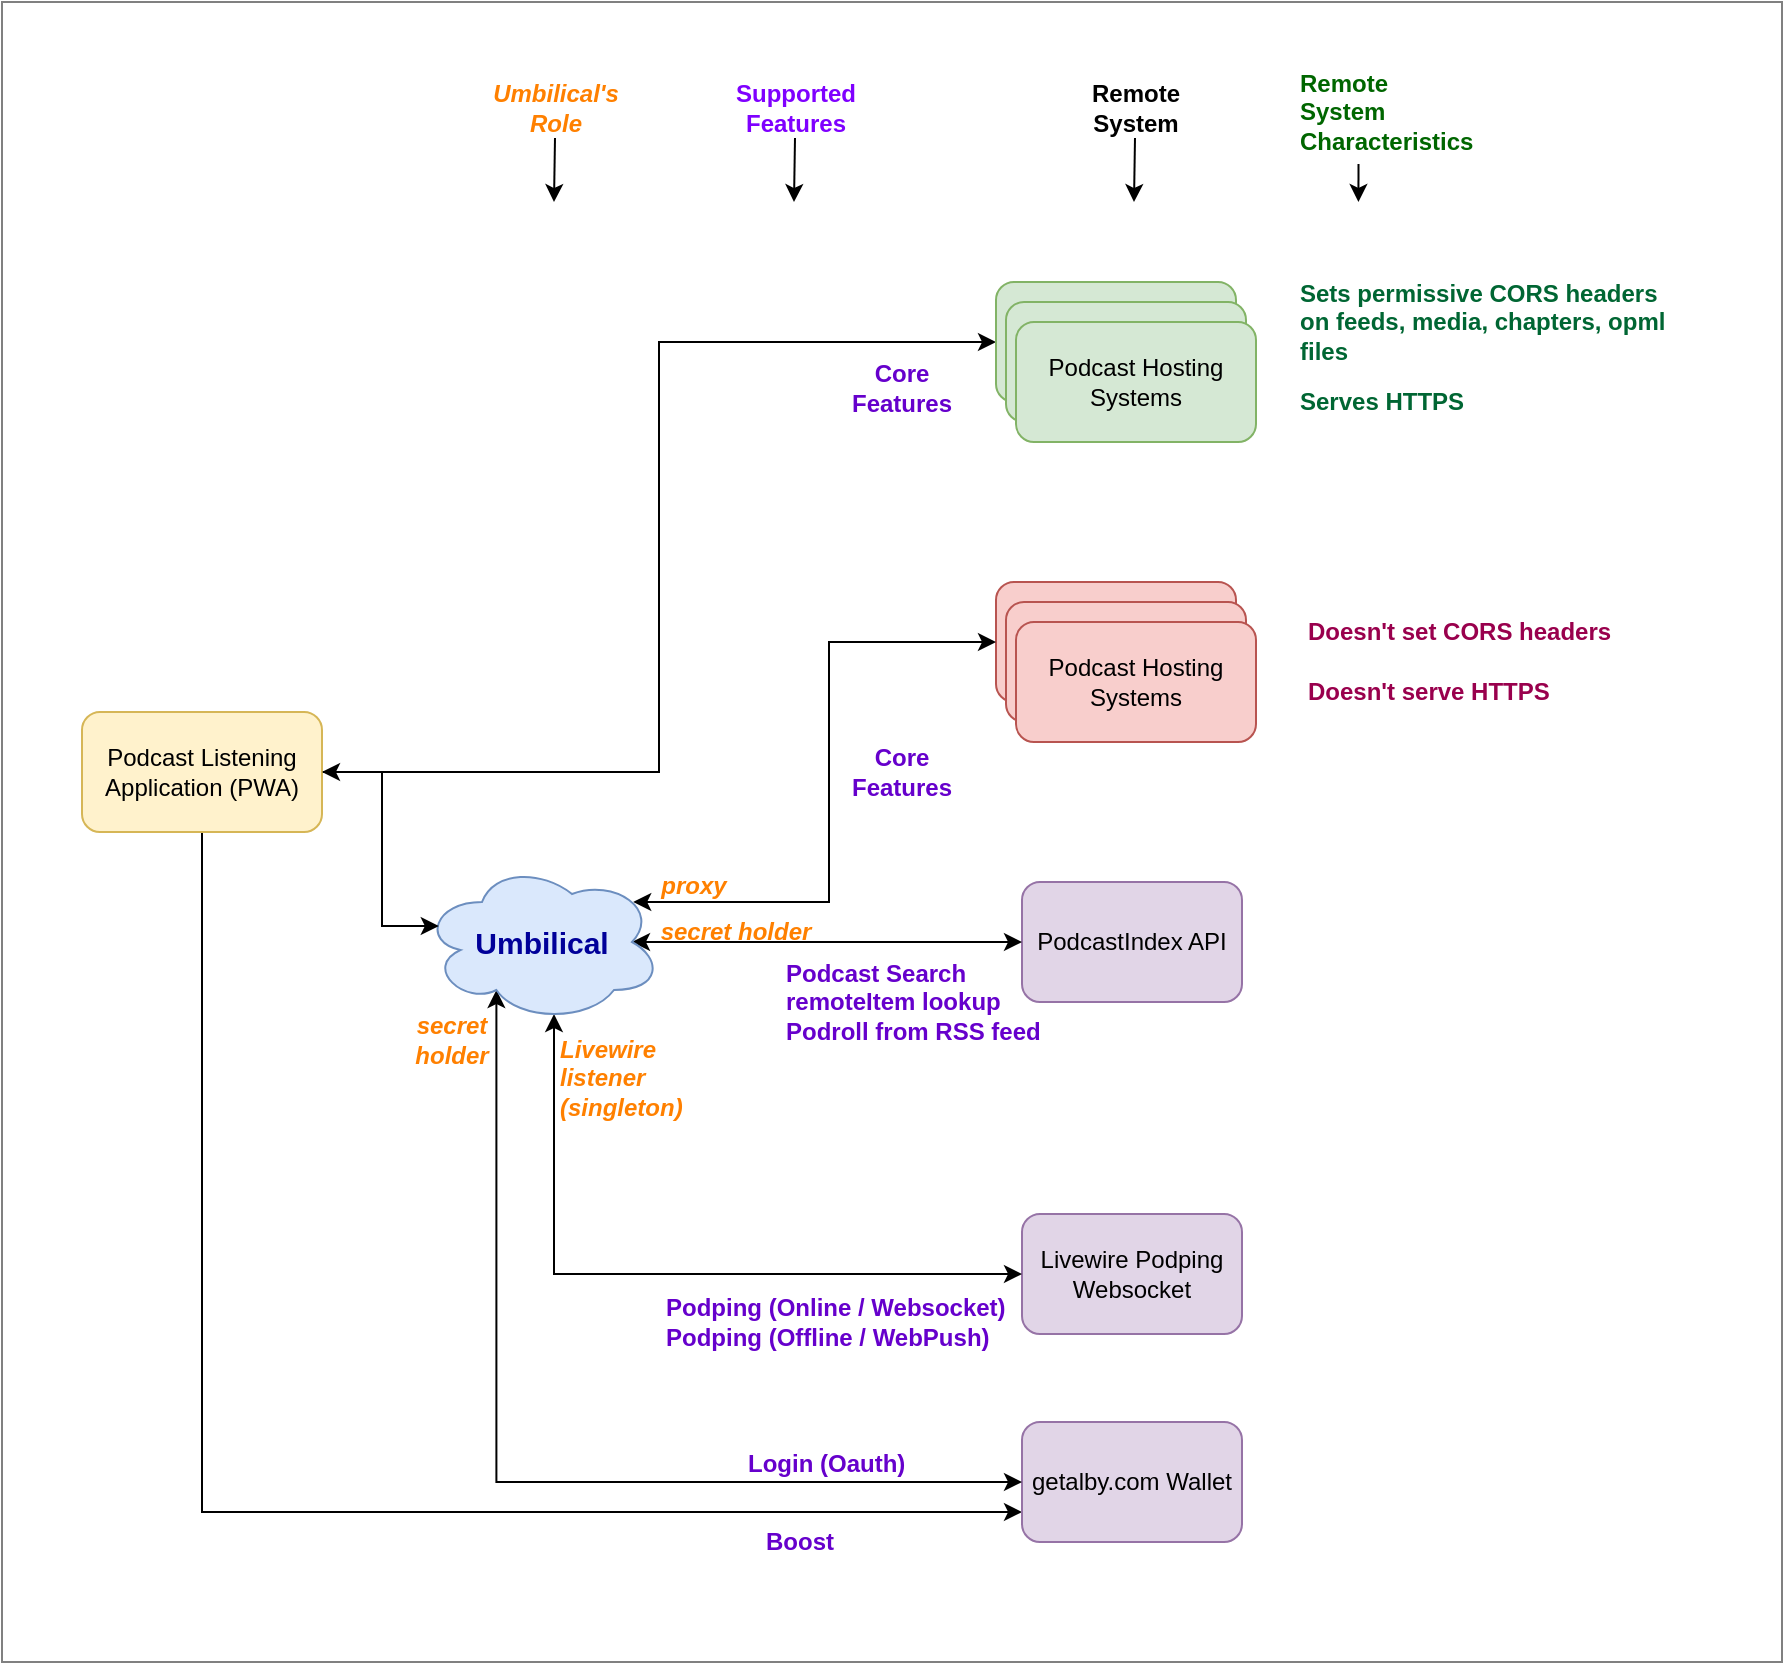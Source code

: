 <mxfile version="24.4.8" type="device">
  <diagram name="Page-1" id="FURyPZnuudoIKSPpISGh">
    <mxGraphModel dx="2304" dy="1889" grid="1" gridSize="10" guides="1" tooltips="1" connect="1" arrows="1" fold="1" page="1" pageScale="1" pageWidth="850" pageHeight="1100" math="0" shadow="0">
      <root>
        <mxCell id="0" />
        <mxCell id="1" parent="0" />
        <mxCell id="-8oyuEoW2l6kJnYILFhX-28" style="edgeStyle=orthogonalEdgeStyle;rounded=0;orthogonalLoop=1;jettySize=auto;html=1;exitX=1;exitY=0.5;exitDx=0;exitDy=0;entryX=0;entryY=0.5;entryDx=0;entryDy=0;" parent="1" source="-8oyuEoW2l6kJnYILFhX-2" target="-8oyuEoW2l6kJnYILFhX-3" edge="1">
          <mxGeometry relative="1" as="geometry" />
        </mxCell>
        <mxCell id="-8oyuEoW2l6kJnYILFhX-51" style="edgeStyle=orthogonalEdgeStyle;rounded=0;orthogonalLoop=1;jettySize=auto;html=1;exitX=0.5;exitY=1;exitDx=0;exitDy=0;entryX=0;entryY=0.75;entryDx=0;entryDy=0;" parent="1" source="-8oyuEoW2l6kJnYILFhX-2" target="-8oyuEoW2l6kJnYILFhX-8" edge="1">
          <mxGeometry relative="1" as="geometry" />
        </mxCell>
        <mxCell id="-8oyuEoW2l6kJnYILFhX-2" value="Podcast Listening Application (PWA)" style="rounded=1;whiteSpace=wrap;html=1;fillColor=#fff2cc;strokeColor=#d6b656;" parent="1" vertex="1">
          <mxGeometry x="60" y="185" width="120" height="60" as="geometry" />
        </mxCell>
        <mxCell id="-8oyuEoW2l6kJnYILFhX-6" value="Podcast Hosting System" style="rounded=1;whiteSpace=wrap;html=1;fillColor=#f8cecc;strokeColor=#b85450;" parent="1" vertex="1">
          <mxGeometry x="517" y="120" width="120" height="60" as="geometry" />
        </mxCell>
        <mxCell id="-8oyuEoW2l6kJnYILFhX-7" value="PodcastIndex API" style="rounded=1;whiteSpace=wrap;html=1;fillColor=#e1d5e7;strokeColor=#9673a6;" parent="1" vertex="1">
          <mxGeometry x="530" y="270" width="110" height="60" as="geometry" />
        </mxCell>
        <mxCell id="-8oyuEoW2l6kJnYILFhX-8" value="getalby.com Wallet" style="rounded=1;whiteSpace=wrap;html=1;fillColor=#e1d5e7;strokeColor=#9673a6;" parent="1" vertex="1">
          <mxGeometry x="530" y="540" width="110" height="60" as="geometry" />
        </mxCell>
        <mxCell id="-8oyuEoW2l6kJnYILFhX-9" value="Livewire Podping Websocket" style="rounded=1;whiteSpace=wrap;html=1;fillColor=#e1d5e7;strokeColor=#9673a6;" parent="1" vertex="1">
          <mxGeometry x="530" y="436" width="110" height="60" as="geometry" />
        </mxCell>
        <mxCell id="-8oyuEoW2l6kJnYILFhX-12" value="&lt;font color=&quot;#99004d&quot;&gt;&lt;b&gt;Doesn&#39;t set CORS headers&lt;/b&gt;&lt;/font&gt;" style="text;html=1;align=left;verticalAlign=middle;whiteSpace=wrap;rounded=0;" parent="1" vertex="1">
          <mxGeometry x="671" y="125" width="180" height="40" as="geometry" />
        </mxCell>
        <mxCell id="-8oyuEoW2l6kJnYILFhX-13" value="&lt;font color=&quot;#99004d&quot;&gt;&lt;b&gt;Doesn&#39;t serve HTTPS&lt;/b&gt;&lt;/font&gt;" style="text;html=1;align=left;verticalAlign=middle;whiteSpace=wrap;rounded=0;" parent="1" vertex="1">
          <mxGeometry x="671" y="160" width="180" height="30" as="geometry" />
        </mxCell>
        <mxCell id="-8oyuEoW2l6kJnYILFhX-14" value="Podcast Hosting System" style="rounded=1;whiteSpace=wrap;html=1;fillColor=#f8cecc;strokeColor=#b85450;" parent="1" vertex="1">
          <mxGeometry x="522" y="130" width="120" height="60" as="geometry" />
        </mxCell>
        <mxCell id="-8oyuEoW2l6kJnYILFhX-15" value="Podcast Hosting Systems" style="rounded=1;whiteSpace=wrap;html=1;fillColor=#f8cecc;strokeColor=#b85450;" parent="1" vertex="1">
          <mxGeometry x="527" y="140" width="120" height="60" as="geometry" />
        </mxCell>
        <mxCell id="-8oyuEoW2l6kJnYILFhX-26" value="" style="group" parent="1" vertex="1" connectable="0">
          <mxGeometry x="397" y="40" width="340" height="80" as="geometry" />
        </mxCell>
        <mxCell id="-8oyuEoW2l6kJnYILFhX-3" value="Podcast Hosting System" style="rounded=1;whiteSpace=wrap;html=1;fillColor=#d5e8d4;strokeColor=#82b366;" parent="-8oyuEoW2l6kJnYILFhX-26" vertex="1">
          <mxGeometry x="120" y="-70" width="120" height="60" as="geometry" />
        </mxCell>
        <mxCell id="-8oyuEoW2l6kJnYILFhX-4" value="Podcast Hosting System" style="rounded=1;whiteSpace=wrap;html=1;fillColor=#d5e8d4;strokeColor=#82b366;" parent="-8oyuEoW2l6kJnYILFhX-26" vertex="1">
          <mxGeometry x="125" y="-60" width="120" height="60" as="geometry" />
        </mxCell>
        <mxCell id="-8oyuEoW2l6kJnYILFhX-5" value="Podcast Hosting Systems" style="rounded=1;whiteSpace=wrap;html=1;fillColor=#d5e8d4;strokeColor=#82b366;" parent="-8oyuEoW2l6kJnYILFhX-26" vertex="1">
          <mxGeometry x="130" y="-50" width="120" height="60" as="geometry" />
        </mxCell>
        <mxCell id="-8oyuEoW2l6kJnYILFhX-10" value="&lt;font color=&quot;#006633&quot;&gt;&lt;b&gt;Sets permissive CORS headers on feeds, media, chapters, opml files&lt;/b&gt;&lt;/font&gt;" style="text;html=1;align=left;verticalAlign=middle;whiteSpace=wrap;rounded=0;" parent="-8oyuEoW2l6kJnYILFhX-26" vertex="1">
          <mxGeometry x="270" y="-70" width="190" height="40" as="geometry" />
        </mxCell>
        <mxCell id="-8oyuEoW2l6kJnYILFhX-11" value="&lt;b&gt;&lt;font color=&quot;#006633&quot;&gt;Serves HTTPS&lt;/font&gt;&lt;/b&gt;" style="text;html=1;align=left;verticalAlign=middle;whiteSpace=wrap;rounded=0;" parent="-8oyuEoW2l6kJnYILFhX-26" vertex="1">
          <mxGeometry x="270" y="-30" width="180" height="40" as="geometry" />
        </mxCell>
        <mxCell id="-8oyuEoW2l6kJnYILFhX-31" style="edgeStyle=orthogonalEdgeStyle;rounded=0;orthogonalLoop=1;jettySize=auto;html=1;exitX=0.88;exitY=0.25;exitDx=0;exitDy=0;exitPerimeter=0;entryX=0;entryY=0.5;entryDx=0;entryDy=0;startArrow=classic;startFill=1;" parent="1" source="-8oyuEoW2l6kJnYILFhX-30" target="-8oyuEoW2l6kJnYILFhX-6" edge="1">
          <mxGeometry relative="1" as="geometry" />
        </mxCell>
        <mxCell id="-8oyuEoW2l6kJnYILFhX-34" style="edgeStyle=orthogonalEdgeStyle;rounded=0;orthogonalLoop=1;jettySize=auto;html=1;exitX=0.875;exitY=0.5;exitDx=0;exitDy=0;exitPerimeter=0;entryX=0;entryY=0.5;entryDx=0;entryDy=0;startArrow=classic;startFill=1;" parent="1" source="-8oyuEoW2l6kJnYILFhX-30" target="-8oyuEoW2l6kJnYILFhX-7" edge="1">
          <mxGeometry relative="1" as="geometry" />
        </mxCell>
        <mxCell id="-8oyuEoW2l6kJnYILFhX-37" style="edgeStyle=orthogonalEdgeStyle;rounded=0;orthogonalLoop=1;jettySize=auto;html=1;exitX=0.55;exitY=0.95;exitDx=0;exitDy=0;exitPerimeter=0;entryX=0;entryY=0.5;entryDx=0;entryDy=0;startArrow=classic;startFill=1;" parent="1" source="-8oyuEoW2l6kJnYILFhX-30" target="-8oyuEoW2l6kJnYILFhX-9" edge="1">
          <mxGeometry relative="1" as="geometry">
            <Array as="points">
              <mxPoint x="296" y="466" />
            </Array>
          </mxGeometry>
        </mxCell>
        <mxCell id="-8oyuEoW2l6kJnYILFhX-39" style="edgeStyle=orthogonalEdgeStyle;rounded=0;orthogonalLoop=1;jettySize=auto;html=1;exitX=0.31;exitY=0.8;exitDx=0;exitDy=0;exitPerimeter=0;entryX=0;entryY=0.5;entryDx=0;entryDy=0;startArrow=classic;startFill=1;" parent="1" source="-8oyuEoW2l6kJnYILFhX-30" target="-8oyuEoW2l6kJnYILFhX-8" edge="1">
          <mxGeometry relative="1" as="geometry">
            <Array as="points">
              <mxPoint x="267" y="570" />
            </Array>
          </mxGeometry>
        </mxCell>
        <mxCell id="-8oyuEoW2l6kJnYILFhX-30" value="Umbilical" style="ellipse;shape=cloud;whiteSpace=wrap;html=1;fillColor=#dae8fc;strokeColor=#6c8ebf;fontColor=#000099;fontSize=15;fontStyle=1" parent="1" vertex="1">
          <mxGeometry x="230" y="260" width="120" height="80" as="geometry" />
        </mxCell>
        <mxCell id="-8oyuEoW2l6kJnYILFhX-32" value="Core Features" style="text;html=1;align=center;verticalAlign=middle;whiteSpace=wrap;rounded=0;fontColor=#6600CC;fontStyle=1" parent="1" vertex="1">
          <mxGeometry x="440" y="200" width="60" height="30" as="geometry" />
        </mxCell>
        <mxCell id="-8oyuEoW2l6kJnYILFhX-33" style="edgeStyle=orthogonalEdgeStyle;rounded=0;orthogonalLoop=1;jettySize=auto;html=1;exitX=1;exitY=0.5;exitDx=0;exitDy=0;entryX=0.07;entryY=0.4;entryDx=0;entryDy=0;entryPerimeter=0;startArrow=classic;startFill=1;" parent="1" source="-8oyuEoW2l6kJnYILFhX-2" target="-8oyuEoW2l6kJnYILFhX-30" edge="1">
          <mxGeometry relative="1" as="geometry">
            <Array as="points">
              <mxPoint x="210" y="215" />
              <mxPoint x="210" y="292" />
            </Array>
          </mxGeometry>
        </mxCell>
        <mxCell id="-8oyuEoW2l6kJnYILFhX-41" value="" style="group" parent="1" vertex="1" connectable="0">
          <mxGeometry x="390" y="550" width="180" height="34" as="geometry" />
        </mxCell>
        <mxCell id="-8oyuEoW2l6kJnYILFhX-42" value="Login (Oauth)" style="text;html=1;align=left;verticalAlign=middle;whiteSpace=wrap;rounded=0;fontColor=#6600CC;fontStyle=1" parent="-8oyuEoW2l6kJnYILFhX-41" vertex="1">
          <mxGeometry x="1" width="180" height="21.935" as="geometry" />
        </mxCell>
        <mxCell id="-8oyuEoW2l6kJnYILFhX-47" value="" style="group" parent="1" vertex="1" connectable="0">
          <mxGeometry x="386.5" y="579" width="73.5" height="34" as="geometry" />
        </mxCell>
        <mxCell id="-8oyuEoW2l6kJnYILFhX-48" value="Boost" style="text;html=1;align=left;verticalAlign=middle;whiteSpace=wrap;rounded=0;fontColor=#6600CC;fontStyle=1" parent="-8oyuEoW2l6kJnYILFhX-47" vertex="1">
          <mxGeometry x="13.475" y="10" width="15.925" height="21.94" as="geometry" />
        </mxCell>
        <mxCell id="m8Pd_sHZvyg-haQK1EGn-14" style="edgeStyle=orthogonalEdgeStyle;rounded=0;orthogonalLoop=1;jettySize=auto;html=1;exitX=0.5;exitY=1;exitDx=0;exitDy=0;" edge="1" parent="1" source="m8Pd_sHZvyg-haQK1EGn-1">
          <mxGeometry relative="1" as="geometry">
            <mxPoint x="586" y="-70" as="targetPoint" />
          </mxGeometry>
        </mxCell>
        <mxCell id="m8Pd_sHZvyg-haQK1EGn-1" value="Remote System" style="text;html=1;align=center;verticalAlign=middle;whiteSpace=wrap;rounded=0;fontStyle=1" vertex="1" parent="1">
          <mxGeometry x="556.5" y="-132" width="60" height="30" as="geometry" />
        </mxCell>
        <mxCell id="m8Pd_sHZvyg-haQK1EGn-16" style="edgeStyle=orthogonalEdgeStyle;rounded=0;orthogonalLoop=1;jettySize=auto;html=1;exitX=0.5;exitY=1;exitDx=0;exitDy=0;" edge="1" parent="1" source="m8Pd_sHZvyg-haQK1EGn-2">
          <mxGeometry relative="1" as="geometry">
            <mxPoint x="698.222" y="-70" as="targetPoint" />
          </mxGeometry>
        </mxCell>
        <mxCell id="m8Pd_sHZvyg-haQK1EGn-2" value="Remote System Characteristics" style="text;html=1;align=left;verticalAlign=middle;whiteSpace=wrap;rounded=0;fontStyle=1;fontColor=#006600;" vertex="1" parent="1">
          <mxGeometry x="666.5" y="-141" width="63.5" height="52" as="geometry" />
        </mxCell>
        <mxCell id="m8Pd_sHZvyg-haQK1EGn-13" style="edgeStyle=orthogonalEdgeStyle;rounded=0;orthogonalLoop=1;jettySize=auto;html=1;exitX=0.5;exitY=1;exitDx=0;exitDy=0;" edge="1" parent="1" source="m8Pd_sHZvyg-haQK1EGn-3">
          <mxGeometry relative="1" as="geometry">
            <mxPoint x="416" y="-70" as="targetPoint" />
          </mxGeometry>
        </mxCell>
        <mxCell id="m8Pd_sHZvyg-haQK1EGn-3" value="Supported Features" style="text;html=1;align=center;verticalAlign=middle;whiteSpace=wrap;rounded=0;fontStyle=1;fontColor=#7F00FF;" vertex="1" parent="1">
          <mxGeometry x="386.5" y="-132" width="60" height="30" as="geometry" />
        </mxCell>
        <mxCell id="m8Pd_sHZvyg-haQK1EGn-12" style="edgeStyle=orthogonalEdgeStyle;rounded=0;orthogonalLoop=1;jettySize=auto;html=1;exitX=0.5;exitY=1;exitDx=0;exitDy=0;" edge="1" parent="1" source="m8Pd_sHZvyg-haQK1EGn-4">
          <mxGeometry relative="1" as="geometry">
            <mxPoint x="296" y="-70" as="targetPoint" />
          </mxGeometry>
        </mxCell>
        <mxCell id="m8Pd_sHZvyg-haQK1EGn-4" value="Umbilical&#39;s Role" style="text;html=1;align=center;verticalAlign=middle;whiteSpace=wrap;rounded=0;fontStyle=3;fontColor=#FF8000;" vertex="1" parent="1">
          <mxGeometry x="266.5" y="-132" width="60" height="30" as="geometry" />
        </mxCell>
        <mxCell id="-8oyuEoW2l6kJnYILFhX-17" value="Podcast Search&lt;div&gt;remoteItem lookup&lt;/div&gt;&lt;div&gt;&lt;span style=&quot;background-color: initial;&quot;&gt;Podroll from RSS feed&lt;/span&gt;&lt;/div&gt;" style="text;html=1;align=left;verticalAlign=middle;whiteSpace=wrap;rounded=0;fontColor=#6600CC;fontStyle=1;container=0;strokeColor=none;" parent="1" vertex="1">
          <mxGeometry x="410" y="310" width="140" height="40" as="geometry" />
        </mxCell>
        <mxCell id="-8oyuEoW2l6kJnYILFhX-24" value="Podping (Online / Websocket)&lt;div&gt;Podping (Offline / WebPush)&lt;/div&gt;" style="text;html=1;align=left;verticalAlign=middle;whiteSpace=wrap;rounded=0;fontColor=#6600CC;fontStyle=1" parent="1" vertex="1">
          <mxGeometry x="350" y="470" width="180" height="40" as="geometry" />
        </mxCell>
        <mxCell id="m8Pd_sHZvyg-haQK1EGn-6" value="Core Features" style="text;html=1;align=center;verticalAlign=middle;whiteSpace=wrap;rounded=0;fontColor=#6600CC;fontStyle=1" vertex="1" parent="1">
          <mxGeometry x="440" y="8" width="60" height="30" as="geometry" />
        </mxCell>
        <mxCell id="m8Pd_sHZvyg-haQK1EGn-7" value="proxy" style="text;html=1;align=center;verticalAlign=middle;whiteSpace=wrap;rounded=0;fontStyle=3;fontColor=#FF8000;" vertex="1" parent="1">
          <mxGeometry x="335.5" y="257" width="60" height="30" as="geometry" />
        </mxCell>
        <mxCell id="m8Pd_sHZvyg-haQK1EGn-8" value="secret holder" style="text;html=1;align=center;verticalAlign=middle;whiteSpace=wrap;rounded=0;fontStyle=3;fontColor=#FF8000;" vertex="1" parent="1">
          <mxGeometry x="326.5" y="280" width="120" height="30" as="geometry" />
        </mxCell>
        <mxCell id="m8Pd_sHZvyg-haQK1EGn-9" value="Livewire listener&lt;div&gt;(singleton)&lt;/div&gt;" style="text;html=1;align=left;verticalAlign=middle;whiteSpace=wrap;rounded=0;fontStyle=3;fontColor=#FF8000;" vertex="1" parent="1">
          <mxGeometry x="297" y="348" width="90" height="40" as="geometry" />
        </mxCell>
        <mxCell id="m8Pd_sHZvyg-haQK1EGn-10" value="secret holder" style="text;html=1;align=center;verticalAlign=middle;whiteSpace=wrap;rounded=0;fontStyle=3;fontColor=#FF8000;" vertex="1" parent="1">
          <mxGeometry x="210" y="334" width="70" height="30" as="geometry" />
        </mxCell>
        <mxCell id="m8Pd_sHZvyg-haQK1EGn-17" value="" style="rounded=0;whiteSpace=wrap;html=1;fillColor=none;strokeColor=#808080;" vertex="1" parent="1">
          <mxGeometry x="20" y="-170" width="890" height="830" as="geometry" />
        </mxCell>
      </root>
    </mxGraphModel>
  </diagram>
</mxfile>
